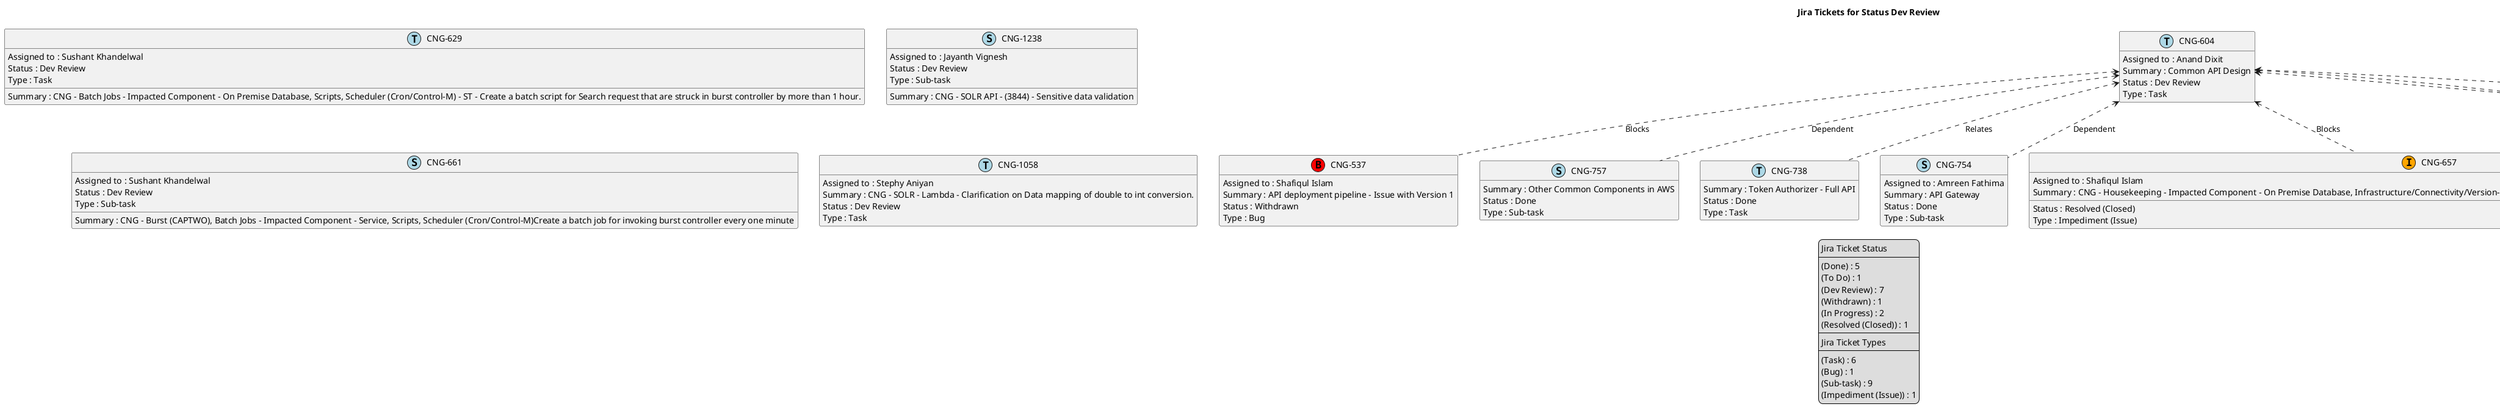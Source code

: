 @startuml
'https://plantuml.com/class-diagram

' GENERATE CLASS DIAGRAM ===========
' Generated at    : Fri May 03 10:09:59 CEST 2024

title Jira Tickets for Status Dev Review
hide empty members

legend
Jira Ticket Status
----
(Done) : 5
(To Do) : 1
(Dev Review) : 7
(Withdrawn) : 1
(In Progress) : 2
(Resolved (Closed)) : 1
----
Jira Ticket Types
----
(Task) : 6
(Bug) : 1
(Sub-task) : 9
(Impediment (Issue)) : 1
end legend


' Tickets =======
class "CNG-604" << (T,lightblue) >> {
  Assigned to : Anand Dixit
  Summary : Common API Design
  Status : Dev Review
  Type : Task
}

class "CNG-537" << (B,red) >> {
  Assigned to : Shafiqul Islam
  Summary : API deployment pipeline - Issue with Version 1
  Status : Withdrawn
  Type : Bug
}

class "CNG-757" << (S,lightblue) >> {
  Summary : Other Common Components in AWS 
  Status : Done
  Type : Sub-task
}

class "CNG-738" << (T,lightblue) >> {
  Summary : Token Authorizer - Full API 
  Status : Done
  Type : Task
}

class "CNG-629" << (T,lightblue) >> {
  Assigned to : Sushant Khandelwal
  Summary : CNG - Batch Jobs - Impacted Component - On Premise Database, Scripts, Scheduler (Cron/Control-M) - ST - Create a batch script for Search request that are struck in burst controller by more than 1 hour.
  Status : Dev Review
  Type : Task
}

class "CNG-1327" << (T,lightblue) >> {
  Assigned to : Rukaya Ogazi-Khan
  Summary : Increase OpenSearch tier and number of nodes 
  Status : Dev Review
  Type : Task
}

class "CNG-1238" << (S,lightblue) >> {
  Assigned to : Jayanth Vignesh
  Summary : CNG - SOLR API - (3844) - Sensitive data validation
  Status : Dev Review
  Type : Sub-task
}

class "CNG-661" << (S,lightblue) >> {
  Assigned to : Sushant Khandelwal
  Summary : CNG - Burst (CAPTWO), Batch Jobs - Impacted Component - Service, Scripts, Scheduler (Cron/Control-M)Create a batch job for invoking burst controller every one minute
  Status : Dev Review
  Type : Sub-task
}

class "CNG-961" << (S,lightblue) >> {
  Assigned to : Anand Jajoo
  Summary : Commercial Analysis - POC
  Status : In Progress
  Type : Sub-task
}

class "CNG-556" << (S,lightblue) >> {
  Assigned to : Shafiqul Islam
  Summary : Solr API - Analysis & Design
  Status : Dev Review
  Type : Sub-task
}

class "CNG-754" << (S,lightblue) >> {
  Assigned to : Amreen Fathima
  Summary : API Gateway
  Status : Done
  Type : Sub-task
}

class "CNG-1058" << (T,lightblue) >> {
  Assigned to : Stephy Aniyan
  Summary : CNG - SOLR - Lambda - Clarification on Data mapping of double to int conversion. 
  Status : Dev Review
  Type : Task
}

class "CNG-657" << (I,orange) >> {
  Assigned to : Shafiqul Islam
  Summary : CNG - Housekeeping - Impacted Component - On Premise Database, Infrastructure/Connectivity/Version-1 Tasks - housekeeping connectivity to on prem database to be fixed by Version 1 
  Status : Resolved (Closed)
  Type : Impediment (Issue)
}

class "CNG-756" << (S,lightblue) >> {
  Assigned to : Sushant Khandelwal
  Summary : Application Load Balancer 
  Status : Done
  Type : Sub-task
}

class "CNG-723" << (T,lightblue) >> {
  Summary : House Keeping
  Status : To Do
  Type : Task
}

class "CNG-557" << (S,lightblue) >> {
  Assigned to : Shafiqul Islam
  Summary : Solr API - Build
  Status : In Progress
  Type : Sub-task
}

class "CNG-678" << (S,lightblue) >> {
  Assigned to : Anand Dixit
  Summary : AWS-Logging and Monitoring
  Status : Done
  Type : Sub-task
}



' Links =======
"CNG-556" <.. "CNG-557" : Dependent
"CNG-1327" <.. "CNG-961" : Dependent
"CNG-604" <.. "CNG-657" : Blocks
"CNG-604" <.. "CNG-537" : Blocks
"CNG-604" <.. "CNG-754" : Dependent
"CNG-604" <.. "CNG-756" : Dependent
"CNG-604" <.. "CNG-757" : Dependent
"CNG-604" <.. "CNG-678" : Relates
"CNG-604" <.. "CNG-738" : Relates
"CNG-604" <.. "CNG-723" : Relates


@enduml
